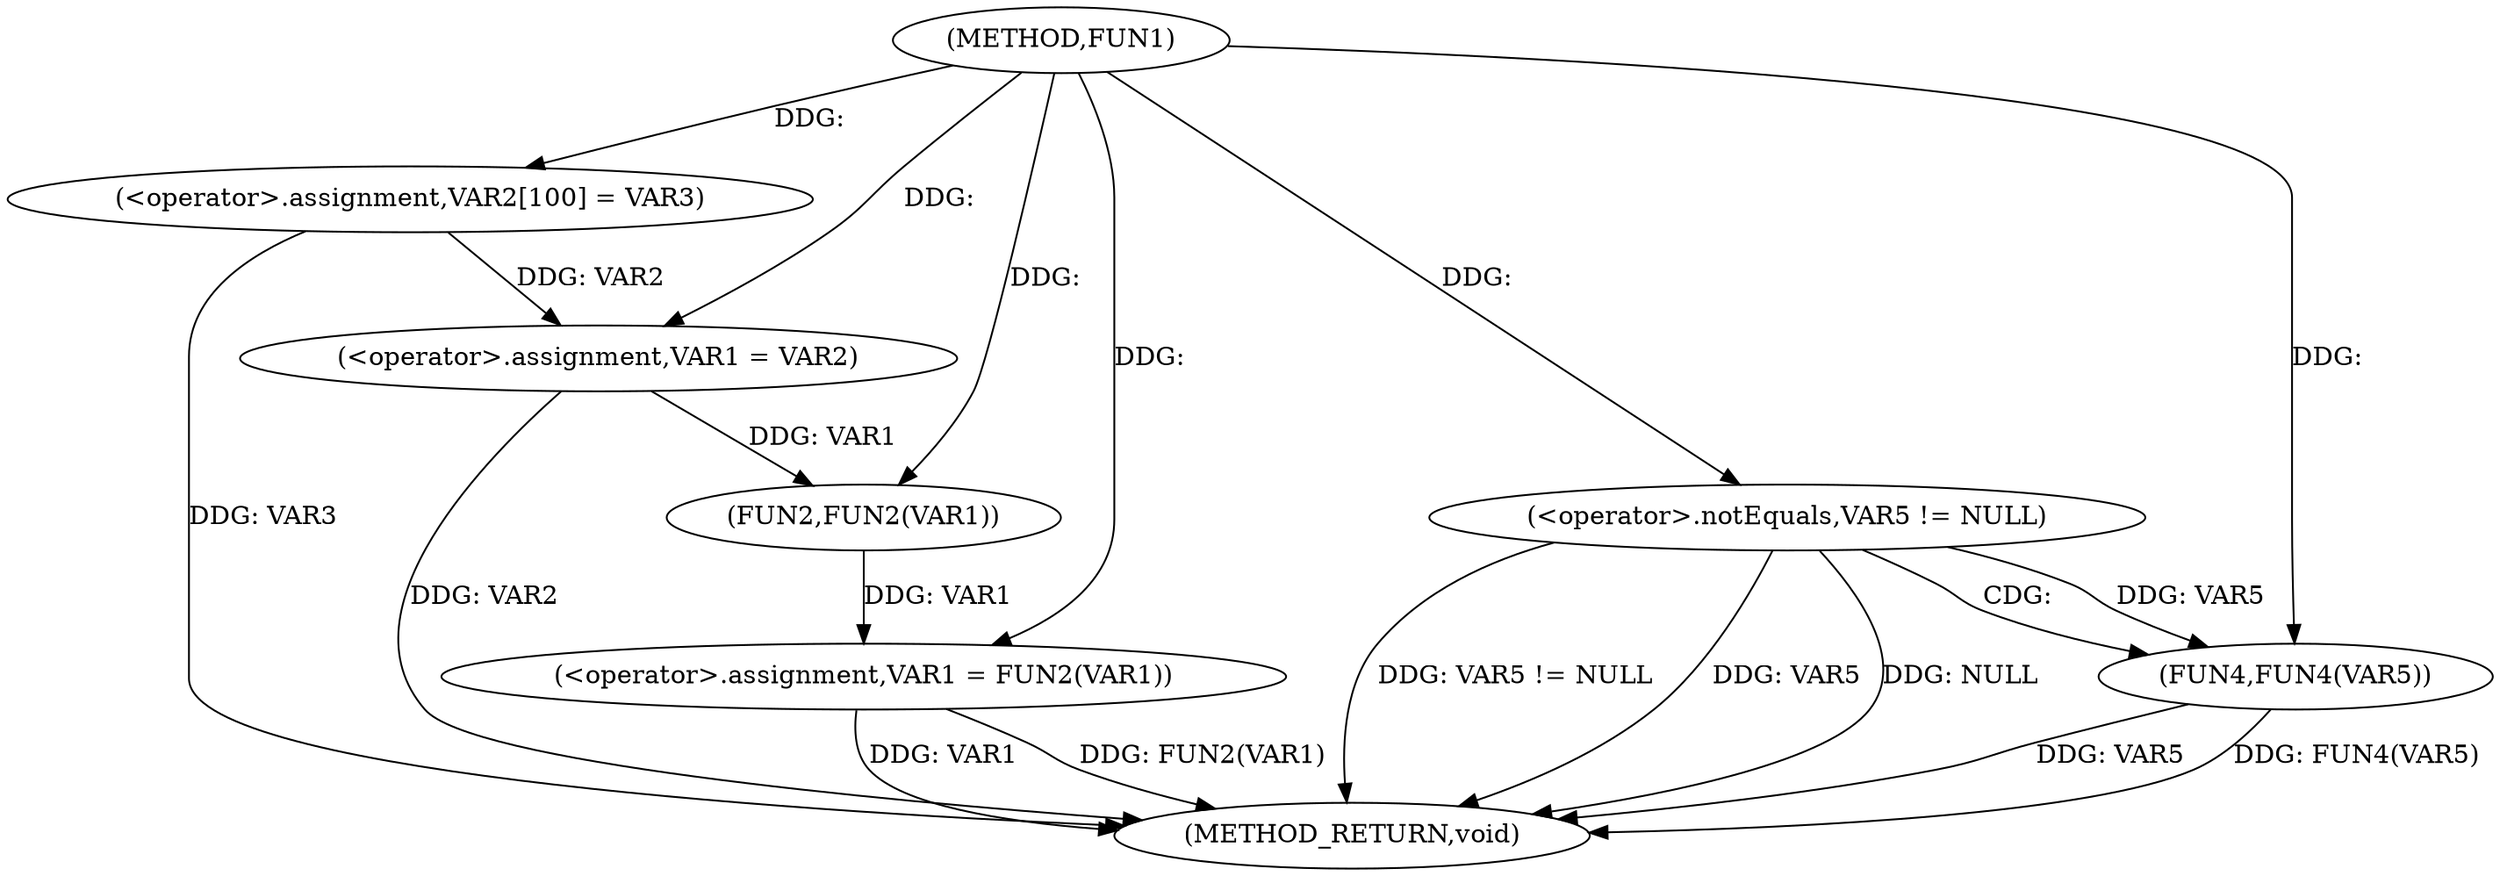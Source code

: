 digraph FUN1 {  
"1000100" [label = "(METHOD,FUN1)" ]
"1000123" [label = "(METHOD_RETURN,void)" ]
"1000104" [label = "(<operator>.assignment,VAR2[100] = VAR3)" ]
"1000107" [label = "(<operator>.assignment,VAR1 = VAR2)" ]
"1000110" [label = "(<operator>.assignment,VAR1 = FUN2(VAR1))" ]
"1000112" [label = "(FUN2,FUN2(VAR1))" ]
"1000117" [label = "(<operator>.notEquals,VAR5 != NULL)" ]
"1000121" [label = "(FUN4,FUN4(VAR5))" ]
  "1000117" -> "1000123"  [ label = "DDG: VAR5 != NULL"] 
  "1000121" -> "1000123"  [ label = "DDG: FUN4(VAR5)"] 
  "1000117" -> "1000123"  [ label = "DDG: VAR5"] 
  "1000110" -> "1000123"  [ label = "DDG: FUN2(VAR1)"] 
  "1000121" -> "1000123"  [ label = "DDG: VAR5"] 
  "1000117" -> "1000123"  [ label = "DDG: NULL"] 
  "1000110" -> "1000123"  [ label = "DDG: VAR1"] 
  "1000104" -> "1000123"  [ label = "DDG: VAR3"] 
  "1000107" -> "1000123"  [ label = "DDG: VAR2"] 
  "1000100" -> "1000104"  [ label = "DDG: "] 
  "1000104" -> "1000107"  [ label = "DDG: VAR2"] 
  "1000100" -> "1000107"  [ label = "DDG: "] 
  "1000112" -> "1000110"  [ label = "DDG: VAR1"] 
  "1000100" -> "1000110"  [ label = "DDG: "] 
  "1000107" -> "1000112"  [ label = "DDG: VAR1"] 
  "1000100" -> "1000112"  [ label = "DDG: "] 
  "1000100" -> "1000117"  [ label = "DDG: "] 
  "1000117" -> "1000121"  [ label = "DDG: VAR5"] 
  "1000100" -> "1000121"  [ label = "DDG: "] 
  "1000117" -> "1000121"  [ label = "CDG: "] 
}
